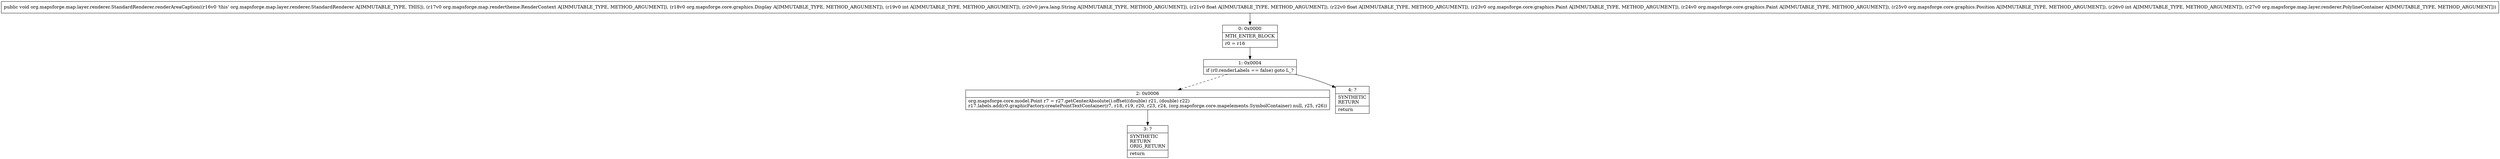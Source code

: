 digraph "CFG fororg.mapsforge.map.layer.renderer.StandardRenderer.renderAreaCaption(Lorg\/mapsforge\/map\/rendertheme\/RenderContext;Lorg\/mapsforge\/core\/graphics\/Display;ILjava\/lang\/String;FFLorg\/mapsforge\/core\/graphics\/Paint;Lorg\/mapsforge\/core\/graphics\/Paint;Lorg\/mapsforge\/core\/graphics\/Position;ILorg\/mapsforge\/map\/layer\/renderer\/PolylineContainer;)V" {
Node_0 [shape=record,label="{0\:\ 0x0000|MTH_ENTER_BLOCK\l|r0 = r16\l}"];
Node_1 [shape=record,label="{1\:\ 0x0004|if (r0.renderLabels == false) goto L_?\l}"];
Node_2 [shape=record,label="{2\:\ 0x0006|org.mapsforge.core.model.Point r7 = r27.getCenterAbsolute().offset((double) r21, (double) r22)\lr17.labels.add(r0.graphicFactory.createPointTextContainer(r7, r18, r19, r20, r23, r24, (org.mapsforge.core.mapelements.SymbolContainer) null, r25, r26))\l}"];
Node_3 [shape=record,label="{3\:\ ?|SYNTHETIC\lRETURN\lORIG_RETURN\l|return\l}"];
Node_4 [shape=record,label="{4\:\ ?|SYNTHETIC\lRETURN\l|return\l}"];
MethodNode[shape=record,label="{public void org.mapsforge.map.layer.renderer.StandardRenderer.renderAreaCaption((r16v0 'this' org.mapsforge.map.layer.renderer.StandardRenderer A[IMMUTABLE_TYPE, THIS]), (r17v0 org.mapsforge.map.rendertheme.RenderContext A[IMMUTABLE_TYPE, METHOD_ARGUMENT]), (r18v0 org.mapsforge.core.graphics.Display A[IMMUTABLE_TYPE, METHOD_ARGUMENT]), (r19v0 int A[IMMUTABLE_TYPE, METHOD_ARGUMENT]), (r20v0 java.lang.String A[IMMUTABLE_TYPE, METHOD_ARGUMENT]), (r21v0 float A[IMMUTABLE_TYPE, METHOD_ARGUMENT]), (r22v0 float A[IMMUTABLE_TYPE, METHOD_ARGUMENT]), (r23v0 org.mapsforge.core.graphics.Paint A[IMMUTABLE_TYPE, METHOD_ARGUMENT]), (r24v0 org.mapsforge.core.graphics.Paint A[IMMUTABLE_TYPE, METHOD_ARGUMENT]), (r25v0 org.mapsforge.core.graphics.Position A[IMMUTABLE_TYPE, METHOD_ARGUMENT]), (r26v0 int A[IMMUTABLE_TYPE, METHOD_ARGUMENT]), (r27v0 org.mapsforge.map.layer.renderer.PolylineContainer A[IMMUTABLE_TYPE, METHOD_ARGUMENT])) }"];
MethodNode -> Node_0;
Node_0 -> Node_1;
Node_1 -> Node_2[style=dashed];
Node_1 -> Node_4;
Node_2 -> Node_3;
}

